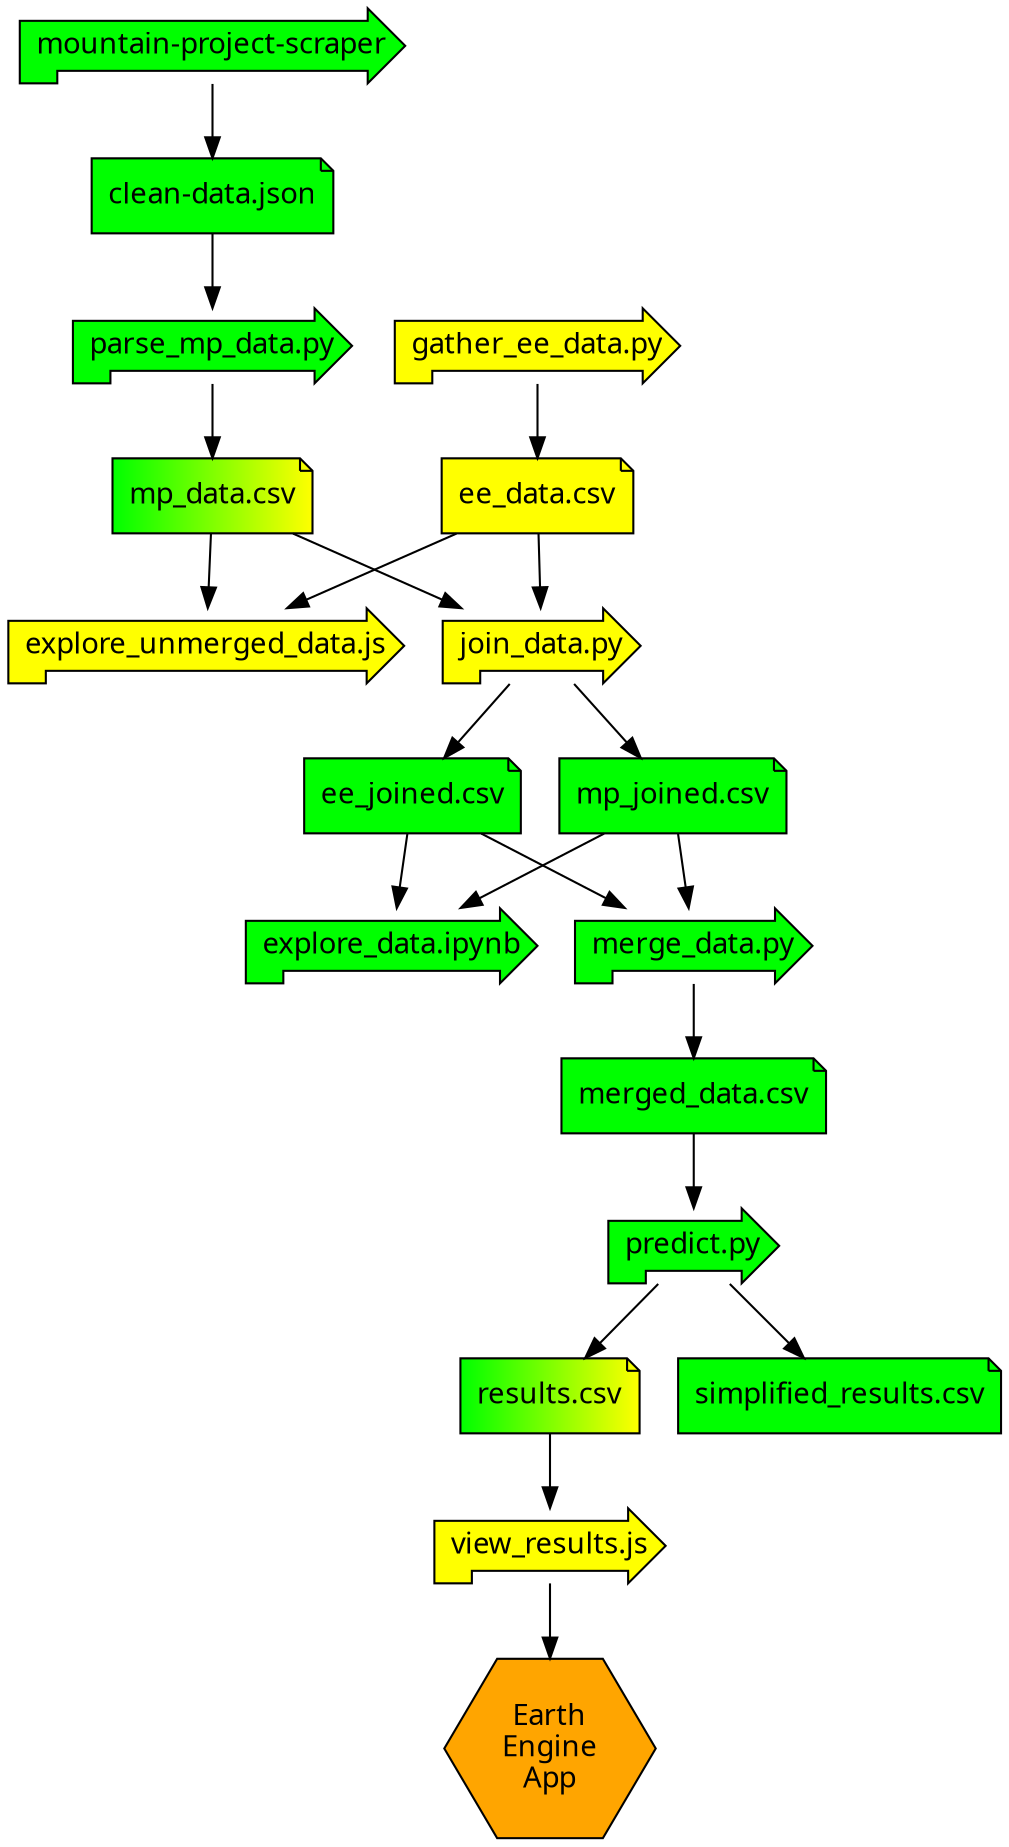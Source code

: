 # To render as image, run: $ dot -Tpng pipeline.dot -o pipeline.png

digraph G {
  node [fontname = "Menlo"; style = filled]

  mp_scrape [label = "mountain-project-scraper"; shape = rpromoter; fillcolor = green]
  json [label = "clean-data.json"; shape = note; fillcolor = green]
  parse_mp [label = "parse_mp_data.py"; shape = rpromoter; fillcolor = green]
  mp_data [label = "mp_data.csv"; shape = note; fillcolor = "green:yellow"]

  gather_ee [label = "gather_ee_data.py"; shape = rpromoter; fillcolor = yellow]
  ee_data [label = "ee_data.csv"; shape = note; fillcolor = yellow]

  explore_unmerged [label = "explore_unmerged_data.js"; shape = rpromoter; fillcolor = yellow]

  join_data [label = "join_data.py"; shape = rpromoter; fillcolor = "yellow"]
  ee_joined [label = "ee_joined.csv"; shape = note; fillcolor = "green"]
  mp_joined [label = "mp_joined.csv"; shape = note; fillcolor = "green"]

  explore_data [label = "explore_data.ipynb"; shape = rpromoter; fillcolor = green]
  merge_data [label = "merge_data.py"; shape = rpromoter; fillcolor = "green"]
  merged_data [label = "merged_data.csv"; shape = note; fillcolor = "green"]

  predict [label = "predict.py"; shape = rpromoter; fillcolor = green]
  results [label = "results.csv"; shape = note; fillcolor = "green:yellow"]
  simplified_results [label = "simplified_results.csv"; shape = note; fillcolor = "green"]

  view_results [label = "view_results.js"; shape = rpromoter; fillcolor = yellow]
  app [label = "Earth\nEngine\nApp"; shape = hexagon; fillcolor = orange]

  mp_scrape -> json -> parse_mp -> mp_data -> {explore_unmerged, join_data}
  gather_ee -> ee_data -> {explore_unmerged, join_data}
  join_data -> {ee_joined, mp_joined} -> {explore_data, merge_data}
  merge_data -> merged_data -> predict -> {results, simplified_results}
  results -> view_results -> app
}